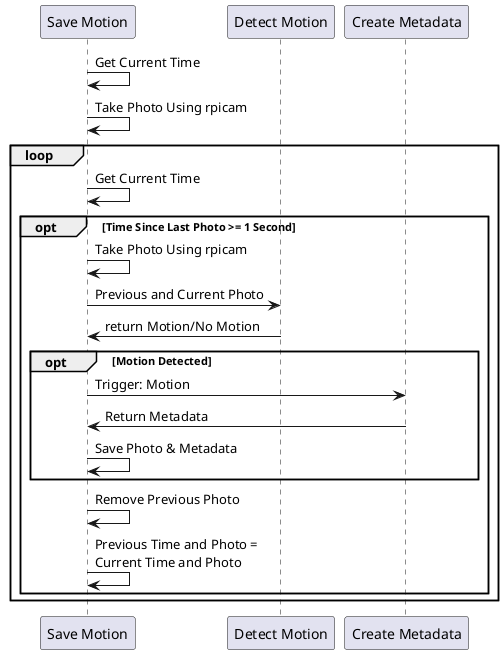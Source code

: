 @startuml Motion Photo

  participant "Save Motion" as rpiSMotion
  participant "Detect Motion" as rpiDMotion
  participant "Create Metadata" as rpiMeta

rpiSMotion -> rpiSMotion : Get Current Time
rpiSMotion -> rpiSMotion : Take Photo Using rpicam

loop
    rpiSMotion -> rpiSMotion : Get Current Time
    opt Time Since Last Photo >= 1 Second
      rpiSMotion -> rpiSMotion : Take Photo Using rpicam
      rpiSMotion -> rpiDMotion : Previous and Current Photo
      rpiDMotion -> rpiSMotion : return Motion/No Motion
      opt Motion Detected
        rpiSMotion -> rpiMeta : Trigger: Motion
        rpiMeta -> rpiSMotion : Return Metadata
        rpiSMotion -> rpiSMotion : Save Photo & Metadata
      end
      rpiSMotion -> rpiSMotion : Remove Previous Photo
      rpiSMotion -> rpiSMotion : Previous Time and Photo =\nCurrent Time and Photo
    end
end
@enduml
